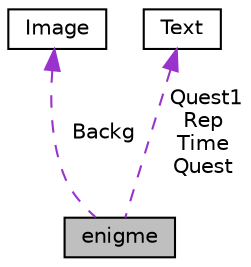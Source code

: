 digraph "enigme"
{
 // LATEX_PDF_SIZE
  edge [fontname="Helvetica",fontsize="10",labelfontname="Helvetica",labelfontsize="10"];
  node [fontname="Helvetica",fontsize="10",shape=record];
  Node1 [label="enigme",height=0.2,width=0.4,color="black", fillcolor="grey75", style="filled", fontcolor="black",tooltip="Struct for enigme."];
  Node2 -> Node1 [dir="back",color="darkorchid3",fontsize="10",style="dashed",label=" Backg" ,fontname="Helvetica"];
  Node2 [label="Image",height=0.2,width=0.4,color="black", fillcolor="white", style="filled",URL="$structImage.html",tooltip=" "];
  Node3 -> Node1 [dir="back",color="darkorchid3",fontsize="10",style="dashed",label=" Quest1\nRep\nTime\nQuest" ,fontname="Helvetica"];
  Node3 [label="Text",height=0.2,width=0.4,color="black", fillcolor="white", style="filled",URL="$structText.html",tooltip=" "];
}
